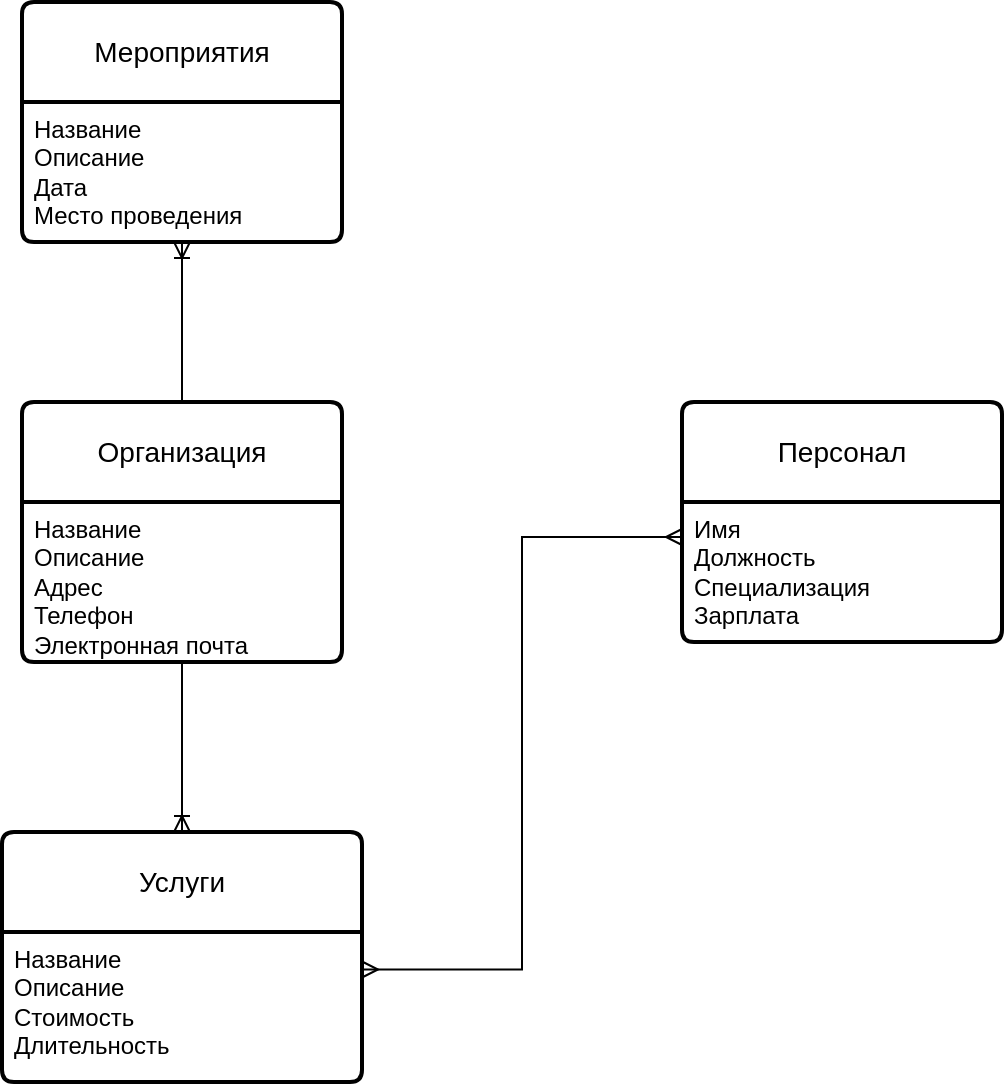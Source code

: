<mxfile version="21.8.2" type="device">
  <diagram name="Страница — 1" id="Nrh3TIs0oUijX1fJTNYn">
    <mxGraphModel dx="1163" dy="791" grid="1" gridSize="10" guides="1" tooltips="1" connect="1" arrows="1" fold="1" page="1" pageScale="1" pageWidth="827" pageHeight="1169" math="0" shadow="0">
      <root>
        <mxCell id="0" />
        <mxCell id="1" parent="0" />
        <mxCell id="r8Nsh55Wo7BVCNhZFHVN-41" value="Персонал" style="swimlane;childLayout=stackLayout;horizontal=1;startSize=50;horizontalStack=0;rounded=1;fontSize=14;fontStyle=0;strokeWidth=2;resizeParent=0;resizeLast=1;shadow=0;dashed=0;align=center;arcSize=4;whiteSpace=wrap;html=1;" parent="1" vertex="1">
          <mxGeometry x="530" y="360" width="160" height="120" as="geometry" />
        </mxCell>
        <mxCell id="r8Nsh55Wo7BVCNhZFHVN-42" value="&lt;div&gt;Имя&lt;/div&gt;&lt;div&gt;Должность&lt;/div&gt;&lt;div&gt;Специализация&lt;/div&gt;&lt;div&gt;Зарплата&lt;/div&gt;&lt;div&gt;&lt;br&gt;&lt;/div&gt;" style="align=left;strokeColor=none;fillColor=none;spacingLeft=4;fontSize=12;verticalAlign=top;resizable=0;rotatable=0;part=1;html=1;" parent="r8Nsh55Wo7BVCNhZFHVN-41" vertex="1">
          <mxGeometry y="50" width="160" height="70" as="geometry" />
        </mxCell>
        <mxCell id="r8Nsh55Wo7BVCNhZFHVN-45" value="Услуги" style="swimlane;childLayout=stackLayout;horizontal=1;startSize=50;horizontalStack=0;rounded=1;fontSize=14;fontStyle=0;strokeWidth=2;resizeParent=0;resizeLast=1;shadow=0;dashed=0;align=center;arcSize=4;whiteSpace=wrap;html=1;" parent="1" vertex="1">
          <mxGeometry x="190" y="575" width="180" height="125" as="geometry" />
        </mxCell>
        <mxCell id="r8Nsh55Wo7BVCNhZFHVN-46" value="&lt;div&gt;Название&lt;/div&gt;&lt;div&gt;Описание&lt;/div&gt;&lt;div&gt;Стоимость&lt;/div&gt;&lt;div&gt;Длительность&lt;/div&gt;&lt;div&gt;&lt;br&gt;&lt;/div&gt;" style="align=left;strokeColor=none;fillColor=none;spacingLeft=4;fontSize=12;verticalAlign=top;resizable=0;rotatable=0;part=1;html=1;" parent="r8Nsh55Wo7BVCNhZFHVN-45" vertex="1">
          <mxGeometry y="50" width="180" height="75" as="geometry" />
        </mxCell>
        <mxCell id="FQI_4hy_5IERA7NWkkkb-5" style="edgeStyle=orthogonalEdgeStyle;rounded=0;orthogonalLoop=1;jettySize=auto;html=1;exitX=0.5;exitY=0;exitDx=0;exitDy=0;entryX=0.5;entryY=1;entryDx=0;entryDy=0;endArrow=ERoneToMany;endFill=0;" edge="1" parent="1" source="r8Nsh55Wo7BVCNhZFHVN-47" target="reTYHR-SfFVmuJAN4zLe-2">
          <mxGeometry relative="1" as="geometry" />
        </mxCell>
        <mxCell id="r8Nsh55Wo7BVCNhZFHVN-47" value="Организация " style="swimlane;childLayout=stackLayout;horizontal=1;startSize=50;horizontalStack=0;rounded=1;fontSize=14;fontStyle=0;strokeWidth=2;resizeParent=0;resizeLast=1;shadow=0;dashed=0;align=center;arcSize=4;whiteSpace=wrap;html=1;" parent="1" vertex="1">
          <mxGeometry x="200" y="360" width="160" height="130" as="geometry" />
        </mxCell>
        <mxCell id="r8Nsh55Wo7BVCNhZFHVN-48" value="&lt;div&gt;Название&lt;/div&gt;&lt;div&gt;Описание&lt;/div&gt;&lt;div&gt;Адрес&lt;/div&gt;&lt;div&gt;Телефон&lt;/div&gt;&lt;div&gt;Электронная почта&lt;/div&gt;&lt;div&gt;&lt;br&gt;&lt;/div&gt;" style="align=left;strokeColor=none;fillColor=none;spacingLeft=4;fontSize=12;verticalAlign=top;resizable=0;rotatable=0;part=1;html=1;" parent="r8Nsh55Wo7BVCNhZFHVN-47" vertex="1">
          <mxGeometry y="50" width="160" height="80" as="geometry" />
        </mxCell>
        <mxCell id="reTYHR-SfFVmuJAN4zLe-1" value="Мероприятия" style="swimlane;childLayout=stackLayout;horizontal=1;startSize=50;horizontalStack=0;rounded=1;fontSize=14;fontStyle=0;strokeWidth=2;resizeParent=0;resizeLast=1;shadow=0;dashed=0;align=center;arcSize=4;whiteSpace=wrap;html=1;" parent="1" vertex="1">
          <mxGeometry x="200" y="160" width="160" height="120" as="geometry" />
        </mxCell>
        <mxCell id="reTYHR-SfFVmuJAN4zLe-2" value="&lt;div&gt;Название&lt;/div&gt;&lt;div&gt;Описание&lt;/div&gt;&lt;div&gt;Дата&lt;/div&gt;&lt;div&gt;Место проведения&lt;/div&gt;&lt;div&gt;&lt;br&gt;&lt;/div&gt;" style="align=left;strokeColor=none;fillColor=none;spacingLeft=4;fontSize=12;verticalAlign=top;resizable=0;rotatable=0;part=1;html=1;" parent="reTYHR-SfFVmuJAN4zLe-1" vertex="1">
          <mxGeometry y="50" width="160" height="70" as="geometry" />
        </mxCell>
        <mxCell id="FQI_4hy_5IERA7NWkkkb-3" style="edgeStyle=orthogonalEdgeStyle;rounded=0;orthogonalLoop=1;jettySize=auto;html=1;exitX=0.5;exitY=1;exitDx=0;exitDy=0;entryX=0.5;entryY=0;entryDx=0;entryDy=0;endArrow=ERoneToMany;endFill=0;" edge="1" parent="1" source="r8Nsh55Wo7BVCNhZFHVN-48" target="r8Nsh55Wo7BVCNhZFHVN-45">
          <mxGeometry relative="1" as="geometry" />
        </mxCell>
        <mxCell id="FQI_4hy_5IERA7NWkkkb-4" style="edgeStyle=orthogonalEdgeStyle;rounded=0;orthogonalLoop=1;jettySize=auto;html=1;exitX=1;exitY=0.25;exitDx=0;exitDy=0;entryX=0;entryY=0.25;entryDx=0;entryDy=0;endArrow=ERmany;endFill=0;startArrow=ERmany;startFill=0;" edge="1" parent="1" source="r8Nsh55Wo7BVCNhZFHVN-46" target="r8Nsh55Wo7BVCNhZFHVN-42">
          <mxGeometry relative="1" as="geometry" />
        </mxCell>
      </root>
    </mxGraphModel>
  </diagram>
</mxfile>

